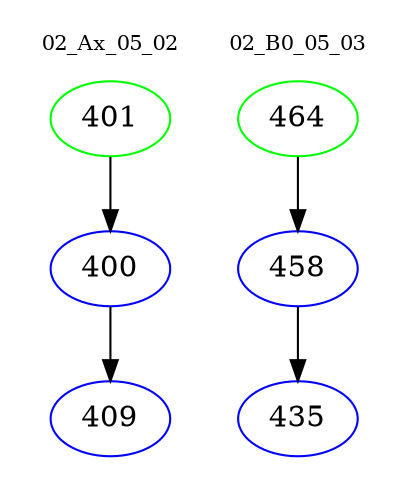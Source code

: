 digraph{
subgraph cluster_0 {
color = white
label = "02_Ax_05_02";
fontsize=10;
T0_401 [label="401", color="green"]
T0_401 -> T0_400 [color="black"]
T0_400 [label="400", color="blue"]
T0_400 -> T0_409 [color="black"]
T0_409 [label="409", color="blue"]
}
subgraph cluster_1 {
color = white
label = "02_B0_05_03";
fontsize=10;
T1_464 [label="464", color="green"]
T1_464 -> T1_458 [color="black"]
T1_458 [label="458", color="blue"]
T1_458 -> T1_435 [color="black"]
T1_435 [label="435", color="blue"]
}
}

